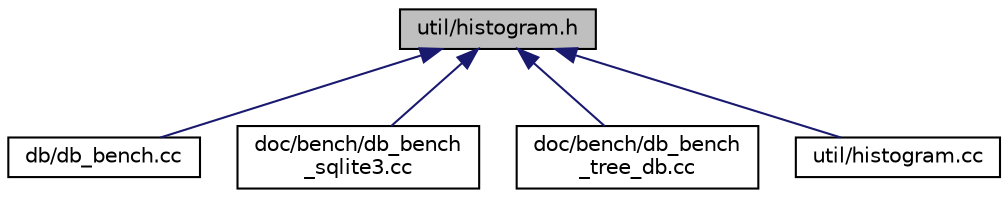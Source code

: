 digraph "util/histogram.h"
{
  edge [fontname="Helvetica",fontsize="10",labelfontname="Helvetica",labelfontsize="10"];
  node [fontname="Helvetica",fontsize="10",shape=record];
  Node1 [label="util/histogram.h",height=0.2,width=0.4,color="black", fillcolor="grey75", style="filled" fontcolor="black"];
  Node1 -> Node2 [dir="back",color="midnightblue",fontsize="10",style="solid",fontname="Helvetica"];
  Node2 [label="db/db_bench.cc",height=0.2,width=0.4,color="black", fillcolor="white", style="filled",URL="$db__bench_8cc.html"];
  Node1 -> Node3 [dir="back",color="midnightblue",fontsize="10",style="solid",fontname="Helvetica"];
  Node3 [label="doc/bench/db_bench\l_sqlite3.cc",height=0.2,width=0.4,color="black", fillcolor="white", style="filled",URL="$db__bench__sqlite3_8cc.html"];
  Node1 -> Node4 [dir="back",color="midnightblue",fontsize="10",style="solid",fontname="Helvetica"];
  Node4 [label="doc/bench/db_bench\l_tree_db.cc",height=0.2,width=0.4,color="black", fillcolor="white", style="filled",URL="$db__bench__tree__db_8cc.html"];
  Node1 -> Node5 [dir="back",color="midnightblue",fontsize="10",style="solid",fontname="Helvetica"];
  Node5 [label="util/histogram.cc",height=0.2,width=0.4,color="black", fillcolor="white", style="filled",URL="$histogram_8cc.html"];
}
